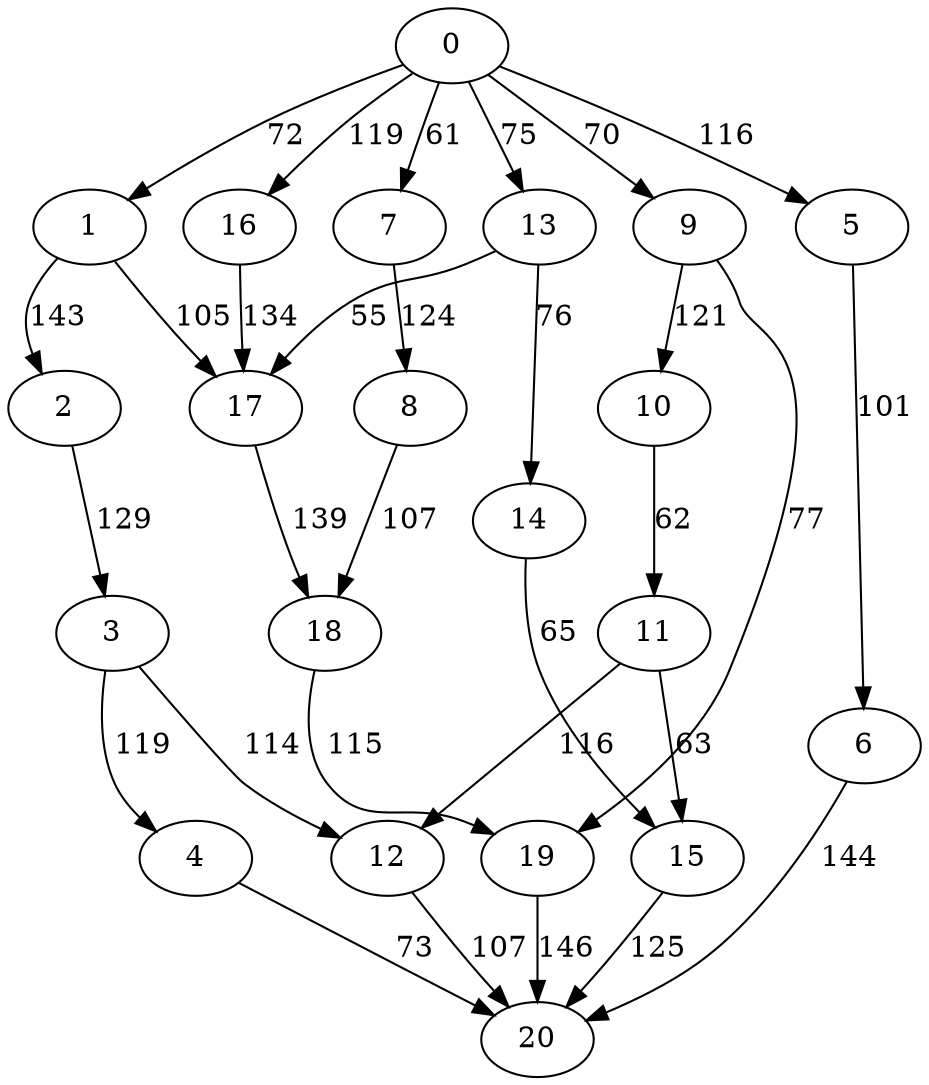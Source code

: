 digraph t20p6r5_2 {
0 -> 1 [ label = 72 ];
0 -> 5 [ label = 116 ];
0 -> 7 [ label = 61 ];
0 -> 9 [ label = 70 ];
0 -> 13 [ label = 75 ];
0 -> 16 [ label = 119 ];
1 -> 2 [ label = 143 ];
1 -> 17 [ label = 105 ];
2 -> 3 [ label = 129 ];
3 -> 4 [ label = 119 ];
3 -> 12 [ label = 114 ];
4 -> 20 [ label = 73 ];
5 -> 6 [ label = 101 ];
6 -> 20 [ label = 144 ];
7 -> 8 [ label = 124 ];
8 -> 18 [ label = 107 ];
9 -> 10 [ label = 121 ];
9 -> 19 [ label = 77 ];
10 -> 11 [ label = 62 ];
11 -> 12 [ label = 116 ];
11 -> 15 [ label = 63 ];
12 -> 20 [ label = 107 ];
13 -> 14 [ label = 76 ];
13 -> 17 [ label = 55 ];
14 -> 15 [ label = 65 ];
15 -> 20 [ label = 125 ];
16 -> 17 [ label = 134 ];
17 -> 18 [ label = 139 ];
18 -> 19 [ label = 115 ];
19 -> 20 [ label = 146 ];
 }

